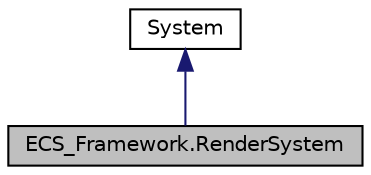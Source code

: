 digraph "ECS_Framework.RenderSystem"
{
 // LATEX_PDF_SIZE
  edge [fontname="Helvetica",fontsize="10",labelfontname="Helvetica",labelfontsize="10"];
  node [fontname="Helvetica",fontsize="10",shape=record];
  Node1 [label="ECS_Framework.RenderSystem",height=0.2,width=0.4,color="black", fillcolor="grey75", style="filled", fontcolor="black",tooltip="System responsible for rendering the entities in the game."];
  Node2 -> Node1 [dir="back",color="midnightblue",fontsize="10",style="solid",fontname="Helvetica"];
  Node2 [label="System",height=0.2,width=0.4,color="black", fillcolor="white", style="filled",URL="$classECS__Framework_1_1System.html",tooltip="An abstract base class for systems in the game."];
}
